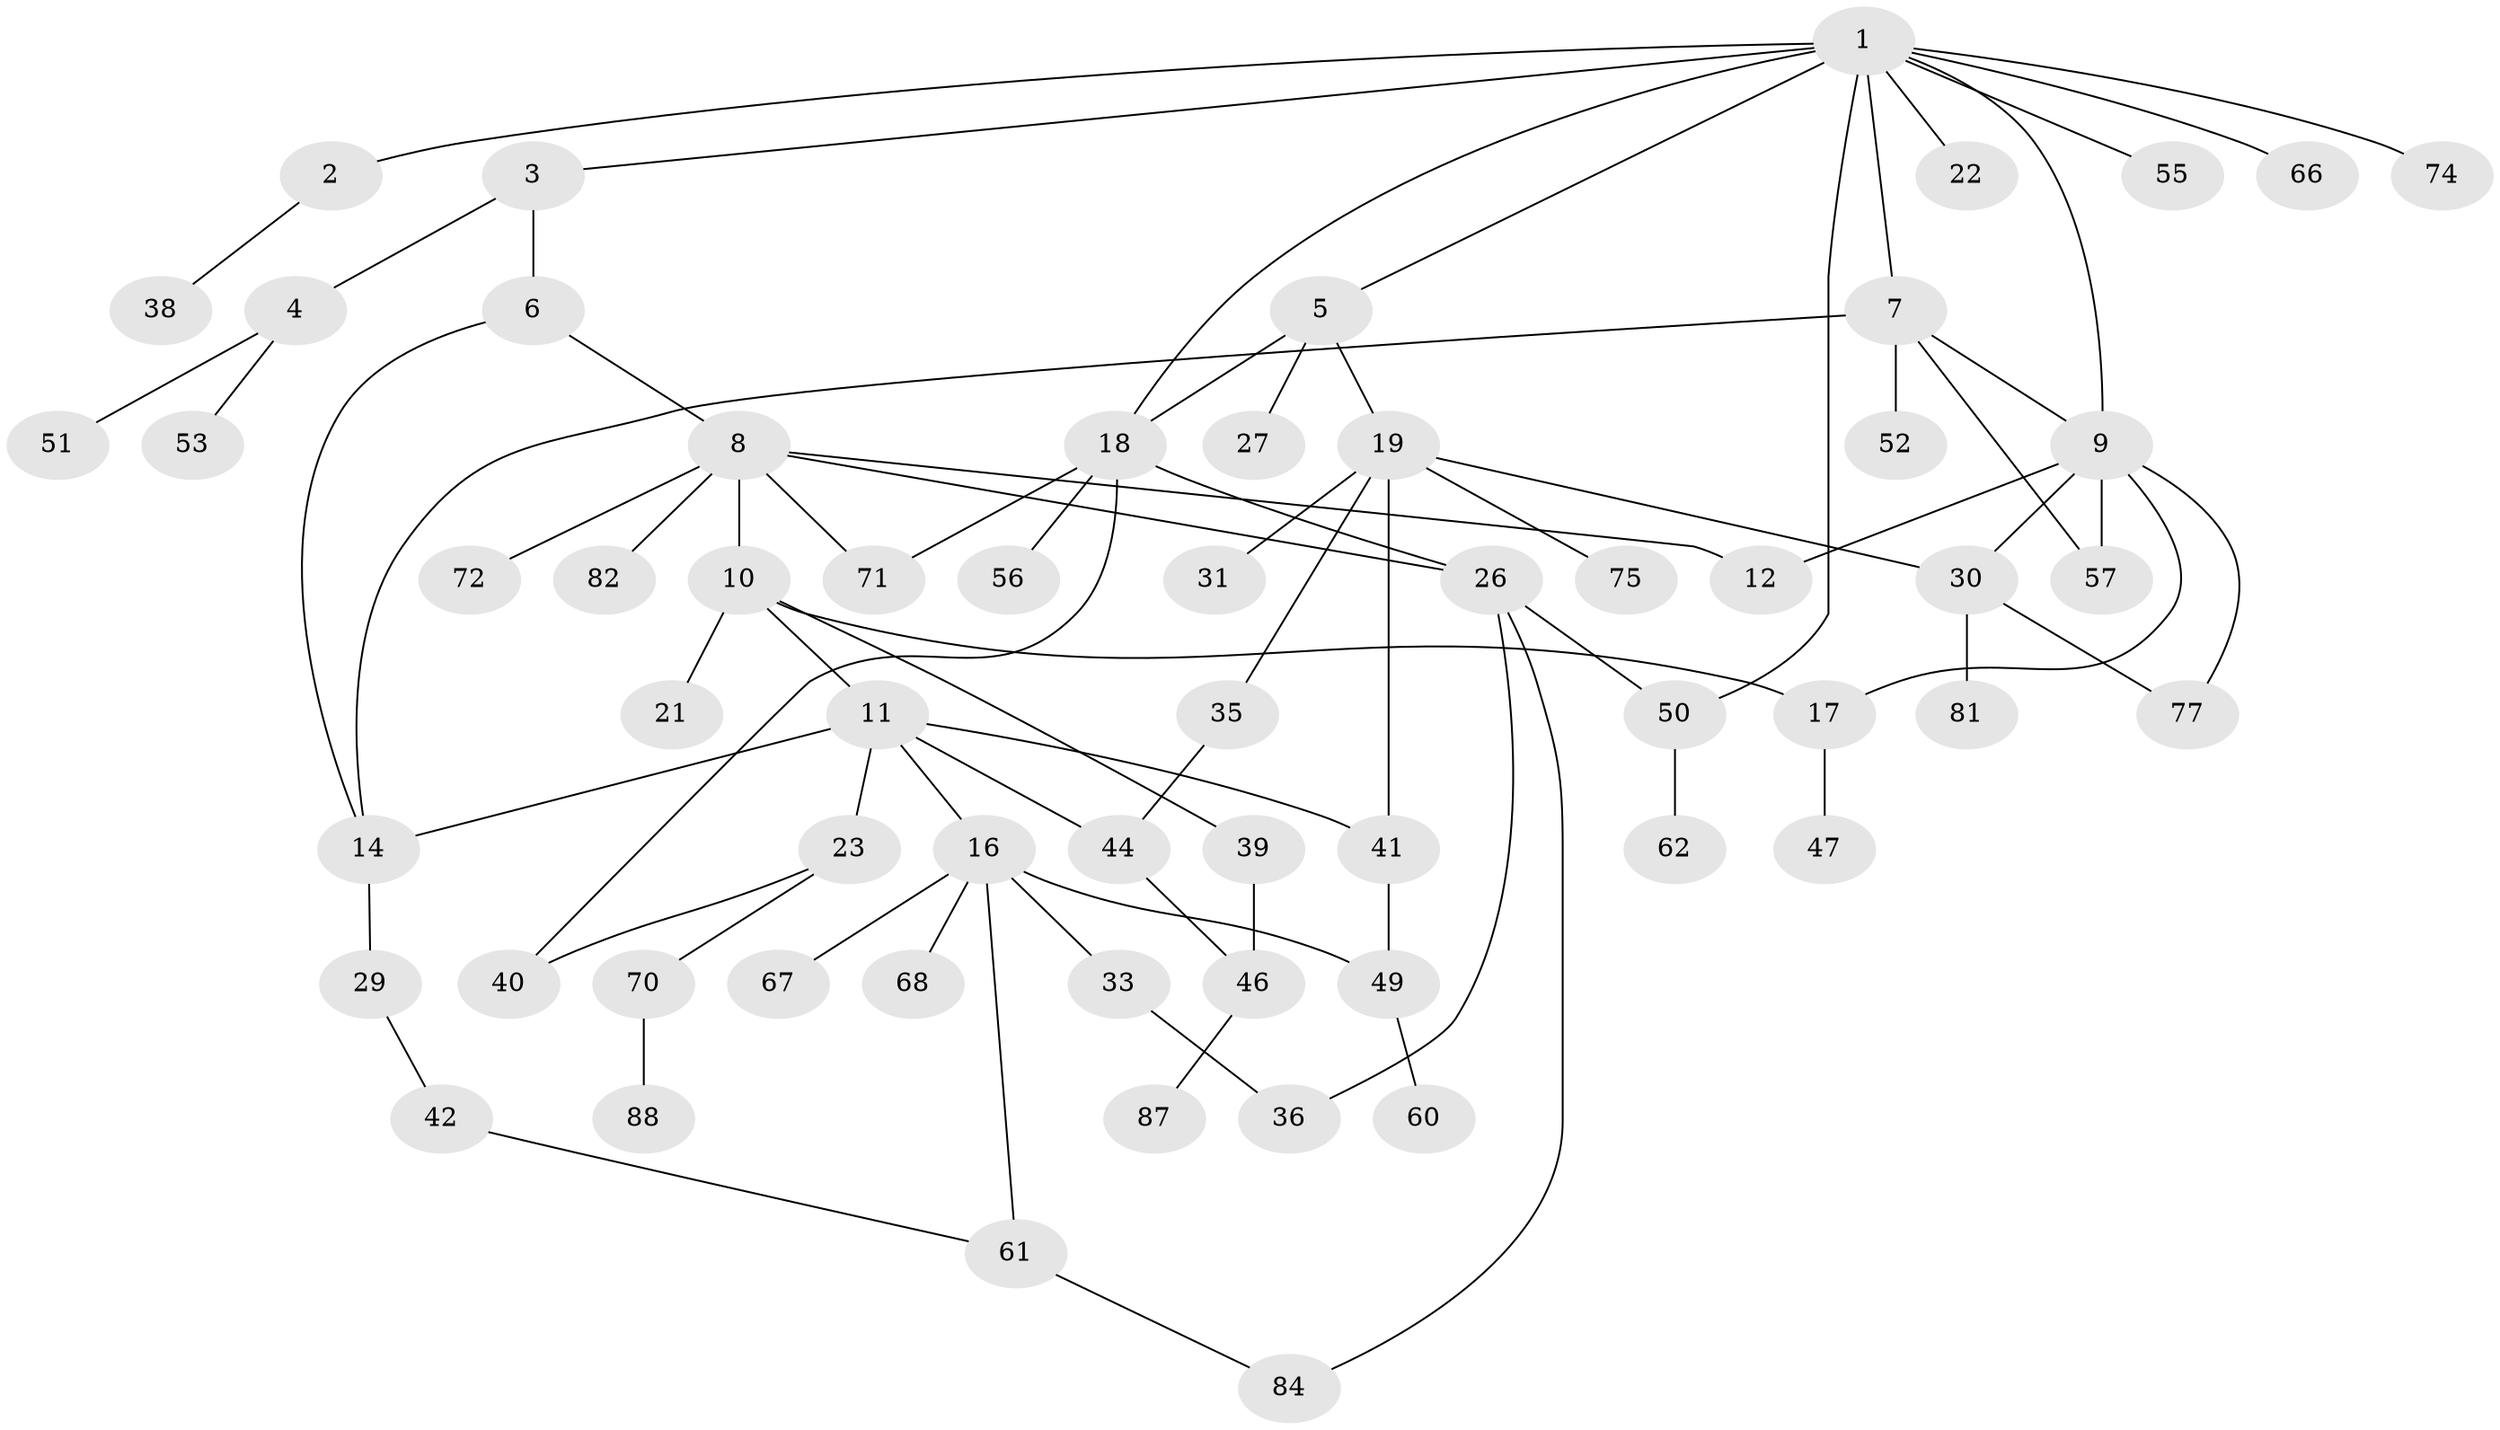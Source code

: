 // Generated by graph-tools (version 1.1) at 2025/23/03/03/25 07:23:35]
// undirected, 61 vertices, 80 edges
graph export_dot {
graph [start="1"]
  node [color=gray90,style=filled];
  1 [super="+13"];
  2 [super="+24"];
  3;
  4 [super="+25"];
  5;
  6;
  7 [super="+43"];
  8 [super="+58"];
  9 [super="+15"];
  10 [super="+37"];
  11 [super="+28"];
  12 [super="+80"];
  14 [super="+48"];
  16 [super="+20"];
  17 [super="+86"];
  18 [super="+65"];
  19 [super="+34"];
  21;
  22;
  23 [super="+69"];
  26 [super="+73"];
  27;
  29;
  30 [super="+32"];
  31;
  33 [super="+54"];
  35 [super="+83"];
  36 [super="+79"];
  38;
  39;
  40;
  41 [super="+45"];
  42 [super="+59"];
  44 [super="+76"];
  46 [super="+64"];
  47;
  49;
  50 [super="+85"];
  51;
  52;
  53;
  55;
  56;
  57 [super="+63"];
  60;
  61 [super="+78"];
  62;
  66;
  67;
  68;
  70;
  71;
  72;
  74;
  75;
  77;
  81;
  82;
  84;
  87;
  88;
  1 -- 2;
  1 -- 3;
  1 -- 5;
  1 -- 7;
  1 -- 18;
  1 -- 22;
  1 -- 50;
  1 -- 74;
  1 -- 66;
  1 -- 9;
  1 -- 55;
  2 -- 38;
  3 -- 4;
  3 -- 6;
  4 -- 51;
  4 -- 53;
  5 -- 19;
  5 -- 27;
  5 -- 18;
  6 -- 8;
  6 -- 14;
  7 -- 9;
  7 -- 14;
  7 -- 52;
  7 -- 57;
  8 -- 10;
  8 -- 12;
  8 -- 26;
  8 -- 72;
  8 -- 82;
  8 -- 71;
  9 -- 17;
  9 -- 77;
  9 -- 12;
  9 -- 57;
  9 -- 30;
  10 -- 11 [weight=2];
  10 -- 21;
  10 -- 39;
  10 -- 17;
  11 -- 16;
  11 -- 23;
  11 -- 41;
  11 -- 44;
  11 -- 14;
  14 -- 29;
  16 -- 33;
  16 -- 68;
  16 -- 49;
  16 -- 67;
  16 -- 61;
  17 -- 47;
  18 -- 56;
  18 -- 40;
  18 -- 26;
  18 -- 71;
  19 -- 30;
  19 -- 31;
  19 -- 41;
  19 -- 75;
  19 -- 35;
  23 -- 40;
  23 -- 70;
  26 -- 36;
  26 -- 84;
  26 -- 50;
  29 -- 42;
  30 -- 81;
  30 -- 77;
  33 -- 36;
  35 -- 44;
  39 -- 46;
  41 -- 49;
  42 -- 61;
  44 -- 46;
  46 -- 87;
  49 -- 60;
  50 -- 62;
  61 -- 84;
  70 -- 88;
}
